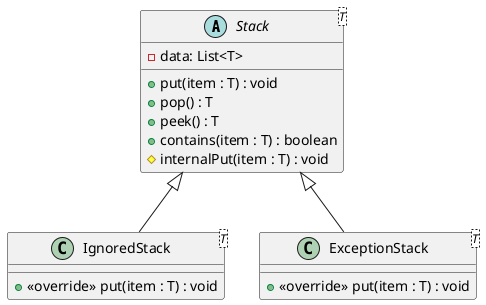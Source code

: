 @startuml

abstract class Stack<T>{
- data: List<T>
+ put(item : T) : void
+ pop() : T
+ peek() : T
+ contains(item : T) : boolean
# internalPut(item : T) : void
}

class IgnoredStack<T>{
+ <<override>> put(item : T) : void
}

class ExceptionStack<T>{
+ <<override>> put(item : T) : void
}

IgnoredStack -up-|> Stack
ExceptionStack -up-|> Stack

@enduml
